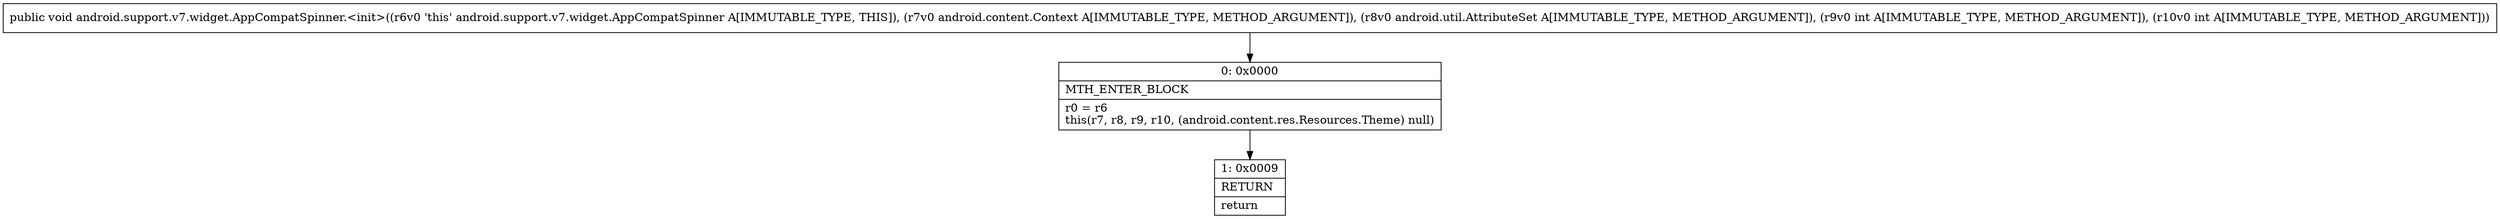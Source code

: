 digraph "CFG forandroid.support.v7.widget.AppCompatSpinner.\<init\>(Landroid\/content\/Context;Landroid\/util\/AttributeSet;II)V" {
Node_0 [shape=record,label="{0\:\ 0x0000|MTH_ENTER_BLOCK\l|r0 = r6\lthis(r7, r8, r9, r10, (android.content.res.Resources.Theme) null)\l}"];
Node_1 [shape=record,label="{1\:\ 0x0009|RETURN\l|return\l}"];
MethodNode[shape=record,label="{public void android.support.v7.widget.AppCompatSpinner.\<init\>((r6v0 'this' android.support.v7.widget.AppCompatSpinner A[IMMUTABLE_TYPE, THIS]), (r7v0 android.content.Context A[IMMUTABLE_TYPE, METHOD_ARGUMENT]), (r8v0 android.util.AttributeSet A[IMMUTABLE_TYPE, METHOD_ARGUMENT]), (r9v0 int A[IMMUTABLE_TYPE, METHOD_ARGUMENT]), (r10v0 int A[IMMUTABLE_TYPE, METHOD_ARGUMENT])) }"];
MethodNode -> Node_0;
Node_0 -> Node_1;
}

